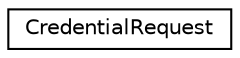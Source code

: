 digraph "Graphical Class Hierarchy"
{
  edge [fontname="Helvetica",fontsize="10",labelfontname="Helvetica",labelfontsize="10"];
  node [fontname="Helvetica",fontsize="10",shape=record];
  rankdir="LR";
  Node1 [label="CredentialRequest",height=0.2,width=0.4,color="black", fillcolor="white", style="filled",URL="$class_credential_request.xhtml"];
}
